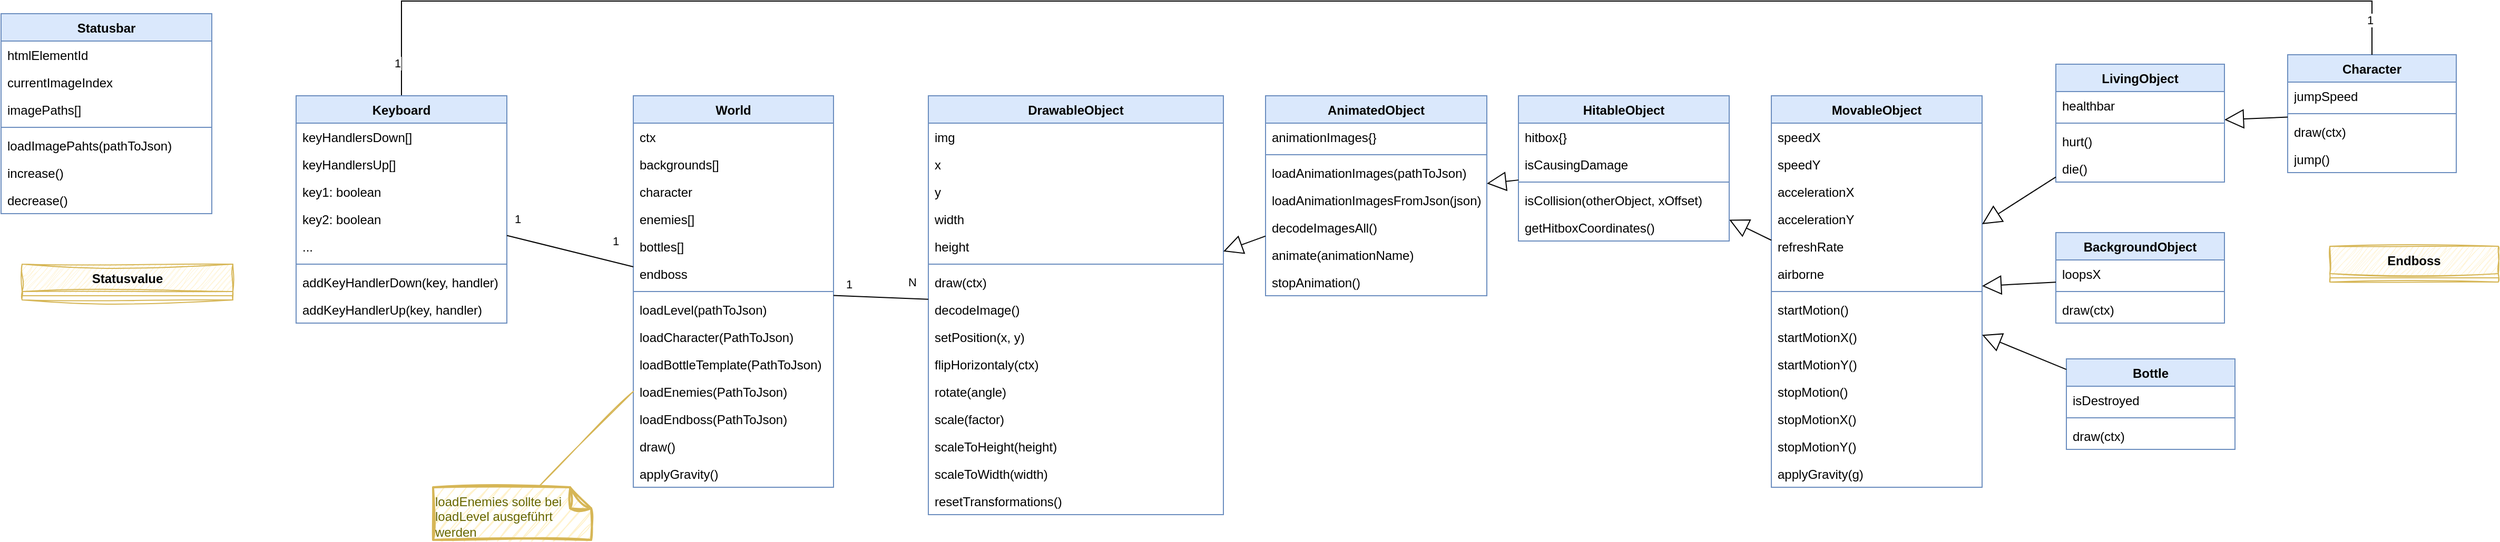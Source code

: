<mxfile version="26.2.2">
  <diagram name="Seite-1" id="Yy40k5Mw3birKoXTnB5k">
    <mxGraphModel dx="1988" dy="440" grid="1" gridSize="10" guides="1" tooltips="1" connect="1" arrows="1" fold="1" page="0" pageScale="1" pageWidth="827" pageHeight="1169" math="0" shadow="0">
      <root>
        <mxCell id="0" />
        <mxCell id="1" parent="0" />
        <mxCell id="xm4-mS6BLOXO6gHUgXTN-1" value="DrawableObject" style="swimlane;fontStyle=1;align=center;verticalAlign=top;childLayout=stackLayout;horizontal=1;startSize=26;horizontalStack=0;resizeParent=1;resizeParentMax=0;resizeLast=0;collapsible=1;marginBottom=0;whiteSpace=wrap;html=1;fillColor=#dae8fc;strokeColor=#6c8ebf;" parent="1" vertex="1">
          <mxGeometry x="-120" y="200" width="280" height="398" as="geometry">
            <mxRectangle x="-110" y="190" width="130" height="30" as="alternateBounds" />
          </mxGeometry>
        </mxCell>
        <mxCell id="xm4-mS6BLOXO6gHUgXTN-2" value="img" style="text;strokeColor=none;fillColor=none;align=left;verticalAlign=top;spacingLeft=4;spacingRight=4;overflow=hidden;rotatable=0;points=[[0,0.5],[1,0.5]];portConstraint=eastwest;whiteSpace=wrap;html=1;" parent="xm4-mS6BLOXO6gHUgXTN-1" vertex="1">
          <mxGeometry y="26" width="280" height="26" as="geometry" />
        </mxCell>
        <mxCell id="xm4-mS6BLOXO6gHUgXTN-5" value="x" style="text;strokeColor=none;fillColor=none;align=left;verticalAlign=top;spacingLeft=4;spacingRight=4;overflow=hidden;rotatable=0;points=[[0,0.5],[1,0.5]];portConstraint=eastwest;whiteSpace=wrap;html=1;" parent="xm4-mS6BLOXO6gHUgXTN-1" vertex="1">
          <mxGeometry y="52" width="280" height="26" as="geometry" />
        </mxCell>
        <mxCell id="xm4-mS6BLOXO6gHUgXTN-6" value="y" style="text;strokeColor=none;fillColor=none;align=left;verticalAlign=top;spacingLeft=4;spacingRight=4;overflow=hidden;rotatable=0;points=[[0,0.5],[1,0.5]];portConstraint=eastwest;whiteSpace=wrap;html=1;" parent="xm4-mS6BLOXO6gHUgXTN-1" vertex="1">
          <mxGeometry y="78" width="280" height="26" as="geometry" />
        </mxCell>
        <mxCell id="tNe3um3WebyaD-usWq6F-1" value="width" style="text;strokeColor=none;fillColor=none;align=left;verticalAlign=top;spacingLeft=4;spacingRight=4;overflow=hidden;rotatable=0;points=[[0,0.5],[1,0.5]];portConstraint=eastwest;whiteSpace=wrap;html=1;" parent="xm4-mS6BLOXO6gHUgXTN-1" vertex="1">
          <mxGeometry y="104" width="280" height="26" as="geometry" />
        </mxCell>
        <mxCell id="tNe3um3WebyaD-usWq6F-2" value="height" style="text;strokeColor=none;fillColor=none;align=left;verticalAlign=top;spacingLeft=4;spacingRight=4;overflow=hidden;rotatable=0;points=[[0,0.5],[1,0.5]];portConstraint=eastwest;whiteSpace=wrap;html=1;" parent="xm4-mS6BLOXO6gHUgXTN-1" vertex="1">
          <mxGeometry y="130" width="280" height="26" as="geometry" />
        </mxCell>
        <mxCell id="xm4-mS6BLOXO6gHUgXTN-3" value="" style="line;strokeWidth=1;fillColor=none;align=left;verticalAlign=middle;spacingTop=-1;spacingLeft=3;spacingRight=3;rotatable=0;labelPosition=right;points=[];portConstraint=eastwest;strokeColor=inherit;" parent="xm4-mS6BLOXO6gHUgXTN-1" vertex="1">
          <mxGeometry y="156" width="280" height="8" as="geometry" />
        </mxCell>
        <mxCell id="xm4-mS6BLOXO6gHUgXTN-4" value="draw(ctx)" style="text;strokeColor=none;fillColor=none;align=left;verticalAlign=top;spacingLeft=4;spacingRight=4;overflow=hidden;rotatable=0;points=[[0,0.5],[1,0.5]];portConstraint=eastwest;whiteSpace=wrap;html=1;" parent="xm4-mS6BLOXO6gHUgXTN-1" vertex="1">
          <mxGeometry y="164" width="280" height="26" as="geometry" />
        </mxCell>
        <mxCell id="LCjPXOn7_VqUXKRkGsFx-2" value="decodeImage()" style="text;strokeColor=none;fillColor=none;align=left;verticalAlign=top;spacingLeft=4;spacingRight=4;overflow=hidden;rotatable=0;points=[[0,0.5],[1,0.5]];portConstraint=eastwest;whiteSpace=wrap;html=1;" parent="xm4-mS6BLOXO6gHUgXTN-1" vertex="1">
          <mxGeometry y="190" width="280" height="26" as="geometry" />
        </mxCell>
        <mxCell id="LCjPXOn7_VqUXKRkGsFx-3" value="setPosition(x, y)" style="text;strokeColor=none;fillColor=none;align=left;verticalAlign=top;spacingLeft=4;spacingRight=4;overflow=hidden;rotatable=0;points=[[0,0.5],[1,0.5]];portConstraint=eastwest;whiteSpace=wrap;html=1;" parent="xm4-mS6BLOXO6gHUgXTN-1" vertex="1">
          <mxGeometry y="216" width="280" height="26" as="geometry" />
        </mxCell>
        <mxCell id="tNe3um3WebyaD-usWq6F-11" value="flipHorizontaly(ctx)" style="text;strokeColor=none;fillColor=none;align=left;verticalAlign=top;spacingLeft=4;spacingRight=4;overflow=hidden;rotatable=0;points=[[0,0.5],[1,0.5]];portConstraint=eastwest;whiteSpace=wrap;html=1;" parent="xm4-mS6BLOXO6gHUgXTN-1" vertex="1">
          <mxGeometry y="242" width="280" height="26" as="geometry" />
        </mxCell>
        <mxCell id="tNe3um3WebyaD-usWq6F-12" value="rotate(angle)" style="text;strokeColor=none;fillColor=none;align=left;verticalAlign=top;spacingLeft=4;spacingRight=4;overflow=hidden;rotatable=0;points=[[0,0.5],[1,0.5]];portConstraint=eastwest;whiteSpace=wrap;html=1;" parent="xm4-mS6BLOXO6gHUgXTN-1" vertex="1">
          <mxGeometry y="268" width="280" height="26" as="geometry" />
        </mxCell>
        <mxCell id="tNe3um3WebyaD-usWq6F-15" value="scale(factor)" style="text;strokeColor=none;fillColor=none;align=left;verticalAlign=top;spacingLeft=4;spacingRight=4;overflow=hidden;rotatable=0;points=[[0,0.5],[1,0.5]];portConstraint=eastwest;whiteSpace=wrap;html=1;" parent="xm4-mS6BLOXO6gHUgXTN-1" vertex="1">
          <mxGeometry y="294" width="280" height="26" as="geometry" />
        </mxCell>
        <mxCell id="tNe3um3WebyaD-usWq6F-16" value="scaleToHeight(height)" style="text;strokeColor=none;fillColor=none;align=left;verticalAlign=top;spacingLeft=4;spacingRight=4;overflow=hidden;rotatable=0;points=[[0,0.5],[1,0.5]];portConstraint=eastwest;whiteSpace=wrap;html=1;" parent="xm4-mS6BLOXO6gHUgXTN-1" vertex="1">
          <mxGeometry y="320" width="280" height="26" as="geometry" />
        </mxCell>
        <mxCell id="tNe3um3WebyaD-usWq6F-17" value="scaleToWidth(width)" style="text;strokeColor=none;fillColor=none;align=left;verticalAlign=top;spacingLeft=4;spacingRight=4;overflow=hidden;rotatable=0;points=[[0,0.5],[1,0.5]];portConstraint=eastwest;whiteSpace=wrap;html=1;" parent="xm4-mS6BLOXO6gHUgXTN-1" vertex="1">
          <mxGeometry y="346" width="280" height="26" as="geometry" />
        </mxCell>
        <mxCell id="tNe3um3WebyaD-usWq6F-18" value="resetTransformations()" style="text;strokeColor=none;fillColor=none;align=left;verticalAlign=top;spacingLeft=4;spacingRight=4;overflow=hidden;rotatable=0;points=[[0,0.5],[1,0.5]];portConstraint=eastwest;whiteSpace=wrap;html=1;" parent="xm4-mS6BLOXO6gHUgXTN-1" vertex="1">
          <mxGeometry y="372" width="280" height="26" as="geometry" />
        </mxCell>
        <mxCell id="tNe3um3WebyaD-usWq6F-19" value="AnimatedObject" style="swimlane;fontStyle=1;align=center;verticalAlign=top;childLayout=stackLayout;horizontal=1;startSize=26;horizontalStack=0;resizeParent=1;resizeParentMax=0;resizeLast=0;collapsible=1;marginBottom=0;whiteSpace=wrap;html=1;fillColor=#dae8fc;strokeColor=#6c8ebf;" parent="1" vertex="1">
          <mxGeometry x="200" y="200" width="210" height="190" as="geometry" />
        </mxCell>
        <mxCell id="tNe3um3WebyaD-usWq6F-20" value="animationImages{}" style="text;strokeColor=none;fillColor=none;align=left;verticalAlign=top;spacingLeft=4;spacingRight=4;overflow=hidden;rotatable=0;points=[[0,0.5],[1,0.5]];portConstraint=eastwest;whiteSpace=wrap;html=1;" parent="tNe3um3WebyaD-usWq6F-19" vertex="1">
          <mxGeometry y="26" width="210" height="26" as="geometry" />
        </mxCell>
        <mxCell id="tNe3um3WebyaD-usWq6F-21" value="" style="line;strokeWidth=1;fillColor=none;align=left;verticalAlign=middle;spacingTop=-1;spacingLeft=3;spacingRight=3;rotatable=0;labelPosition=right;points=[];portConstraint=eastwest;strokeColor=inherit;" parent="tNe3um3WebyaD-usWq6F-19" vertex="1">
          <mxGeometry y="52" width="210" height="8" as="geometry" />
        </mxCell>
        <mxCell id="tNe3um3WebyaD-usWq6F-22" value="loadAnimationImages(pathToJson)" style="text;strokeColor=none;fillColor=none;align=left;verticalAlign=top;spacingLeft=4;spacingRight=4;overflow=hidden;rotatable=0;points=[[0,0.5],[1,0.5]];portConstraint=eastwest;whiteSpace=wrap;html=1;" parent="tNe3um3WebyaD-usWq6F-19" vertex="1">
          <mxGeometry y="60" width="210" height="26" as="geometry" />
        </mxCell>
        <mxCell id="fwHgdiiuPqvUbUu3syyz-25" value="loadAnimationImagesFromJson(json)" style="text;strokeColor=none;fillColor=none;align=left;verticalAlign=top;spacingLeft=4;spacingRight=4;overflow=hidden;rotatable=0;points=[[0,0.5],[1,0.5]];portConstraint=eastwest;whiteSpace=wrap;html=1;" parent="tNe3um3WebyaD-usWq6F-19" vertex="1">
          <mxGeometry y="86" width="210" height="26" as="geometry" />
        </mxCell>
        <mxCell id="LCjPXOn7_VqUXKRkGsFx-5" value="decodeImagesAll()" style="text;strokeColor=none;fillColor=none;align=left;verticalAlign=top;spacingLeft=4;spacingRight=4;overflow=hidden;rotatable=0;points=[[0,0.5],[1,0.5]];portConstraint=eastwest;whiteSpace=wrap;html=1;" parent="tNe3um3WebyaD-usWq6F-19" vertex="1">
          <mxGeometry y="112" width="210" height="26" as="geometry" />
        </mxCell>
        <mxCell id="tNe3um3WebyaD-usWq6F-26" value="animate(animationName)" style="text;strokeColor=none;fillColor=none;align=left;verticalAlign=top;spacingLeft=4;spacingRight=4;overflow=hidden;rotatable=0;points=[[0,0.5],[1,0.5]];portConstraint=eastwest;whiteSpace=wrap;html=1;" parent="tNe3um3WebyaD-usWq6F-19" vertex="1">
          <mxGeometry y="138" width="210" height="26" as="geometry" />
        </mxCell>
        <mxCell id="tNe3um3WebyaD-usWq6F-28" value="stopAnimation()" style="text;strokeColor=none;fillColor=none;align=left;verticalAlign=top;spacingLeft=4;spacingRight=4;overflow=hidden;rotatable=0;points=[[0,0.5],[1,0.5]];portConstraint=eastwest;whiteSpace=wrap;html=1;" parent="tNe3um3WebyaD-usWq6F-19" vertex="1">
          <mxGeometry y="164" width="210" height="26" as="geometry" />
        </mxCell>
        <mxCell id="tNe3um3WebyaD-usWq6F-23" value="" style="endArrow=block;endSize=16;endFill=0;html=1;rounded=0;" parent="1" source="tNe3um3WebyaD-usWq6F-19" target="xm4-mS6BLOXO6gHUgXTN-1" edge="1">
          <mxGeometry width="160" relative="1" as="geometry">
            <mxPoint x="-10" y="970" as="sourcePoint" />
            <mxPoint x="150" y="970" as="targetPoint" />
          </mxGeometry>
        </mxCell>
        <mxCell id="hGsbe-1YGpLsDvuC2prL-1" value="MovableObject" style="swimlane;fontStyle=1;align=center;verticalAlign=top;childLayout=stackLayout;horizontal=1;startSize=26;horizontalStack=0;resizeParent=1;resizeParentMax=0;resizeLast=0;collapsible=1;marginBottom=0;whiteSpace=wrap;html=1;fillColor=#dae8fc;strokeColor=#6c8ebf;" parent="1" vertex="1">
          <mxGeometry x="680" y="200" width="200" height="372" as="geometry" />
        </mxCell>
        <mxCell id="hGsbe-1YGpLsDvuC2prL-2" value="speedX" style="text;strokeColor=none;fillColor=none;align=left;verticalAlign=top;spacingLeft=4;spacingRight=4;overflow=hidden;rotatable=0;points=[[0,0.5],[1,0.5]];portConstraint=eastwest;whiteSpace=wrap;html=1;" parent="hGsbe-1YGpLsDvuC2prL-1" vertex="1">
          <mxGeometry y="26" width="200" height="26" as="geometry" />
        </mxCell>
        <mxCell id="hGsbe-1YGpLsDvuC2prL-3" value="speedY" style="text;strokeColor=none;fillColor=none;align=left;verticalAlign=top;spacingLeft=4;spacingRight=4;overflow=hidden;rotatable=0;points=[[0,0.5],[1,0.5]];portConstraint=eastwest;whiteSpace=wrap;html=1;" parent="hGsbe-1YGpLsDvuC2prL-1" vertex="1">
          <mxGeometry y="52" width="200" height="26" as="geometry" />
        </mxCell>
        <mxCell id="LCjPXOn7_VqUXKRkGsFx-8" value="accelerationX" style="text;strokeColor=none;fillColor=none;align=left;verticalAlign=top;spacingLeft=4;spacingRight=4;overflow=hidden;rotatable=0;points=[[0,0.5],[1,0.5]];portConstraint=eastwest;whiteSpace=wrap;html=1;" parent="hGsbe-1YGpLsDvuC2prL-1" vertex="1">
          <mxGeometry y="78" width="200" height="26" as="geometry" />
        </mxCell>
        <mxCell id="LCjPXOn7_VqUXKRkGsFx-9" value="accelerationY" style="text;strokeColor=none;fillColor=none;align=left;verticalAlign=top;spacingLeft=4;spacingRight=4;overflow=hidden;rotatable=0;points=[[0,0.5],[1,0.5]];portConstraint=eastwest;whiteSpace=wrap;html=1;" parent="hGsbe-1YGpLsDvuC2prL-1" vertex="1">
          <mxGeometry y="104" width="200" height="26" as="geometry" />
        </mxCell>
        <mxCell id="hGsbe-1YGpLsDvuC2prL-8" value="refreshRate" style="text;strokeColor=none;fillColor=none;align=left;verticalAlign=top;spacingLeft=4;spacingRight=4;overflow=hidden;rotatable=0;points=[[0,0.5],[1,0.5]];portConstraint=eastwest;whiteSpace=wrap;html=1;" parent="hGsbe-1YGpLsDvuC2prL-1" vertex="1">
          <mxGeometry y="130" width="200" height="26" as="geometry" />
        </mxCell>
        <mxCell id="LCjPXOn7_VqUXKRkGsFx-11" value="airborne" style="text;strokeColor=none;fillColor=none;align=left;verticalAlign=top;spacingLeft=4;spacingRight=4;overflow=hidden;rotatable=0;points=[[0,0.5],[1,0.5]];portConstraint=eastwest;whiteSpace=wrap;html=1;" parent="hGsbe-1YGpLsDvuC2prL-1" vertex="1">
          <mxGeometry y="156" width="200" height="26" as="geometry" />
        </mxCell>
        <mxCell id="hGsbe-1YGpLsDvuC2prL-5" value="" style="line;strokeWidth=1;fillColor=none;align=left;verticalAlign=middle;spacingTop=-1;spacingLeft=3;spacingRight=3;rotatable=0;labelPosition=right;points=[];portConstraint=eastwest;strokeColor=inherit;" parent="hGsbe-1YGpLsDvuC2prL-1" vertex="1">
          <mxGeometry y="182" width="200" height="8" as="geometry" />
        </mxCell>
        <mxCell id="hGsbe-1YGpLsDvuC2prL-13" value="startMotion()" style="text;strokeColor=none;fillColor=none;align=left;verticalAlign=top;spacingLeft=4;spacingRight=4;overflow=hidden;rotatable=0;points=[[0,0.5],[1,0.5]];portConstraint=eastwest;whiteSpace=wrap;html=1;" parent="hGsbe-1YGpLsDvuC2prL-1" vertex="1">
          <mxGeometry y="190" width="200" height="26" as="geometry" />
        </mxCell>
        <mxCell id="hGsbe-1YGpLsDvuC2prL-14" value="startMotionX()" style="text;strokeColor=none;fillColor=none;align=left;verticalAlign=top;spacingLeft=4;spacingRight=4;overflow=hidden;rotatable=0;points=[[0,0.5],[1,0.5]];portConstraint=eastwest;whiteSpace=wrap;html=1;" parent="hGsbe-1YGpLsDvuC2prL-1" vertex="1">
          <mxGeometry y="216" width="200" height="26" as="geometry" />
        </mxCell>
        <mxCell id="hGsbe-1YGpLsDvuC2prL-15" value="startMotionY()" style="text;strokeColor=none;fillColor=none;align=left;verticalAlign=top;spacingLeft=4;spacingRight=4;overflow=hidden;rotatable=0;points=[[0,0.5],[1,0.5]];portConstraint=eastwest;whiteSpace=wrap;html=1;" parent="hGsbe-1YGpLsDvuC2prL-1" vertex="1">
          <mxGeometry y="242" width="200" height="26" as="geometry" />
        </mxCell>
        <mxCell id="hGsbe-1YGpLsDvuC2prL-16" value="stopMotion()" style="text;strokeColor=none;fillColor=none;align=left;verticalAlign=top;spacingLeft=4;spacingRight=4;overflow=hidden;rotatable=0;points=[[0,0.5],[1,0.5]];portConstraint=eastwest;whiteSpace=wrap;html=1;" parent="hGsbe-1YGpLsDvuC2prL-1" vertex="1">
          <mxGeometry y="268" width="200" height="26" as="geometry" />
        </mxCell>
        <mxCell id="hGsbe-1YGpLsDvuC2prL-6" value="stopMotionX()" style="text;strokeColor=none;fillColor=none;align=left;verticalAlign=top;spacingLeft=4;spacingRight=4;overflow=hidden;rotatable=0;points=[[0,0.5],[1,0.5]];portConstraint=eastwest;whiteSpace=wrap;html=1;" parent="hGsbe-1YGpLsDvuC2prL-1" vertex="1">
          <mxGeometry y="294" width="200" height="26" as="geometry" />
        </mxCell>
        <mxCell id="hGsbe-1YGpLsDvuC2prL-7" value="stopMotionY()" style="text;strokeColor=none;fillColor=none;align=left;verticalAlign=top;spacingLeft=4;spacingRight=4;overflow=hidden;rotatable=0;points=[[0,0.5],[1,0.5]];portConstraint=eastwest;whiteSpace=wrap;html=1;" parent="hGsbe-1YGpLsDvuC2prL-1" vertex="1">
          <mxGeometry y="320" width="200" height="26" as="geometry" />
        </mxCell>
        <mxCell id="LCjPXOn7_VqUXKRkGsFx-12" value="applyGravity(g)" style="text;strokeColor=none;fillColor=none;align=left;verticalAlign=top;spacingLeft=4;spacingRight=4;overflow=hidden;rotatable=0;points=[[0,0.5],[1,0.5]];portConstraint=eastwest;whiteSpace=wrap;html=1;" parent="hGsbe-1YGpLsDvuC2prL-1" vertex="1">
          <mxGeometry y="346" width="200" height="26" as="geometry" />
        </mxCell>
        <mxCell id="hGsbe-1YGpLsDvuC2prL-10" value="" style="endArrow=block;endSize=16;endFill=0;html=1;rounded=0;" parent="1" source="hGsbe-1YGpLsDvuC2prL-1" target="dffbYK-wmzmeD_QX3o19-11" edge="1">
          <mxGeometry width="160" relative="1" as="geometry">
            <mxPoint x="-146.44" y="1302" as="sourcePoint" />
            <mxPoint x="-150.44" y="1210" as="targetPoint" />
          </mxGeometry>
        </mxCell>
        <mxCell id="hGsbe-1YGpLsDvuC2prL-19" value="World" style="swimlane;fontStyle=1;align=center;verticalAlign=top;childLayout=stackLayout;horizontal=1;startSize=26;horizontalStack=0;resizeParent=1;resizeParentMax=0;resizeLast=0;collapsible=1;marginBottom=0;whiteSpace=wrap;html=1;fillColor=#dae8fc;strokeColor=#6c8ebf;" parent="1" vertex="1">
          <mxGeometry x="-400" y="200" width="190" height="372" as="geometry" />
        </mxCell>
        <mxCell id="hGsbe-1YGpLsDvuC2prL-20" value="ctx" style="text;strokeColor=none;fillColor=none;align=left;verticalAlign=top;spacingLeft=4;spacingRight=4;overflow=hidden;rotatable=0;points=[[0,0.5],[1,0.5]];portConstraint=eastwest;whiteSpace=wrap;html=1;" parent="hGsbe-1YGpLsDvuC2prL-19" vertex="1">
          <mxGeometry y="26" width="190" height="26" as="geometry" />
        </mxCell>
        <mxCell id="hGsbe-1YGpLsDvuC2prL-22" value="backgrounds[]" style="text;strokeColor=none;fillColor=none;align=left;verticalAlign=top;spacingLeft=4;spacingRight=4;overflow=hidden;rotatable=0;points=[[0,0.5],[1,0.5]];portConstraint=eastwest;whiteSpace=wrap;html=1;" parent="hGsbe-1YGpLsDvuC2prL-19" vertex="1">
          <mxGeometry y="52" width="190" height="26" as="geometry" />
        </mxCell>
        <mxCell id="LCjPXOn7_VqUXKRkGsFx-17" value="character" style="text;strokeColor=none;fillColor=none;align=left;verticalAlign=top;spacingLeft=4;spacingRight=4;overflow=hidden;rotatable=0;points=[[0,0.5],[1,0.5]];portConstraint=eastwest;whiteSpace=wrap;html=1;" parent="hGsbe-1YGpLsDvuC2prL-19" vertex="1">
          <mxGeometry y="78" width="190" height="26" as="geometry" />
        </mxCell>
        <mxCell id="hGsbe-1YGpLsDvuC2prL-23" value="enemies[]" style="text;strokeColor=none;fillColor=none;align=left;verticalAlign=top;spacingLeft=4;spacingRight=4;overflow=hidden;rotatable=0;points=[[0,0.5],[1,0.5]];portConstraint=eastwest;whiteSpace=wrap;html=1;" parent="hGsbe-1YGpLsDvuC2prL-19" vertex="1">
          <mxGeometry y="104" width="190" height="26" as="geometry" />
        </mxCell>
        <mxCell id="fwHgdiiuPqvUbUu3syyz-23" value="bottles[]" style="text;strokeColor=none;fillColor=none;align=left;verticalAlign=top;spacingLeft=4;spacingRight=4;overflow=hidden;rotatable=0;points=[[0,0.5],[1,0.5]];portConstraint=eastwest;whiteSpace=wrap;html=1;" parent="hGsbe-1YGpLsDvuC2prL-19" vertex="1">
          <mxGeometry y="130" width="190" height="26" as="geometry" />
        </mxCell>
        <mxCell id="fwHgdiiuPqvUbUu3syyz-24" value="endboss" style="text;strokeColor=none;fillColor=none;align=left;verticalAlign=top;spacingLeft=4;spacingRight=4;overflow=hidden;rotatable=0;points=[[0,0.5],[1,0.5]];portConstraint=eastwest;whiteSpace=wrap;html=1;" parent="hGsbe-1YGpLsDvuC2prL-19" vertex="1">
          <mxGeometry y="156" width="190" height="26" as="geometry" />
        </mxCell>
        <mxCell id="hGsbe-1YGpLsDvuC2prL-21" value="" style="line;strokeWidth=1;fillColor=none;align=left;verticalAlign=middle;spacingTop=-1;spacingLeft=3;spacingRight=3;rotatable=0;labelPosition=right;points=[];portConstraint=eastwest;strokeColor=inherit;" parent="hGsbe-1YGpLsDvuC2prL-19" vertex="1">
          <mxGeometry y="182" width="190" height="8" as="geometry" />
        </mxCell>
        <mxCell id="LCjPXOn7_VqUXKRkGsFx-20" value="loadLevel(pathToJson)" style="text;strokeColor=none;fillColor=none;align=left;verticalAlign=top;spacingLeft=4;spacingRight=4;overflow=hidden;rotatable=0;points=[[0,0.5],[1,0.5]];portConstraint=eastwest;whiteSpace=wrap;html=1;" parent="hGsbe-1YGpLsDvuC2prL-19" vertex="1">
          <mxGeometry y="190" width="190" height="26" as="geometry" />
        </mxCell>
        <mxCell id="LCjPXOn7_VqUXKRkGsFx-21" value="loadCharacter(PathToJson)" style="text;strokeColor=none;fillColor=none;align=left;verticalAlign=top;spacingLeft=4;spacingRight=4;overflow=hidden;rotatable=0;points=[[0,0.5],[1,0.5]];portConstraint=eastwest;whiteSpace=wrap;html=1;" parent="hGsbe-1YGpLsDvuC2prL-19" vertex="1">
          <mxGeometry y="216" width="190" height="26" as="geometry" />
        </mxCell>
        <mxCell id="fwHgdiiuPqvUbUu3syyz-13" value="loadBottleTemplate(PathToJson)" style="text;strokeColor=none;fillColor=none;align=left;verticalAlign=top;spacingLeft=4;spacingRight=4;overflow=hidden;rotatable=0;points=[[0,0.5],[1,0.5]];portConstraint=eastwest;whiteSpace=wrap;html=1;" parent="hGsbe-1YGpLsDvuC2prL-19" vertex="1">
          <mxGeometry y="242" width="190" height="26" as="geometry" />
        </mxCell>
        <mxCell id="fwHgdiiuPqvUbUu3syyz-7" value="loadEnemies(PathToJson)" style="text;strokeColor=none;fillColor=none;align=left;verticalAlign=top;spacingLeft=4;spacingRight=4;overflow=hidden;rotatable=0;points=[[0,0.5],[1,0.5]];portConstraint=eastwest;whiteSpace=wrap;html=1;" parent="hGsbe-1YGpLsDvuC2prL-19" vertex="1">
          <mxGeometry y="268" width="190" height="26" as="geometry" />
        </mxCell>
        <mxCell id="fwHgdiiuPqvUbUu3syyz-8" value="loadEndboss(PathToJson)" style="text;strokeColor=none;fillColor=none;align=left;verticalAlign=top;spacingLeft=4;spacingRight=4;overflow=hidden;rotatable=0;points=[[0,0.5],[1,0.5]];portConstraint=eastwest;whiteSpace=wrap;html=1;" parent="hGsbe-1YGpLsDvuC2prL-19" vertex="1">
          <mxGeometry y="294" width="190" height="26" as="geometry" />
        </mxCell>
        <mxCell id="LCjPXOn7_VqUXKRkGsFx-23" value="draw()" style="text;strokeColor=none;fillColor=none;align=left;verticalAlign=top;spacingLeft=4;spacingRight=4;overflow=hidden;rotatable=0;points=[[0,0.5],[1,0.5]];portConstraint=eastwest;whiteSpace=wrap;html=1;" parent="hGsbe-1YGpLsDvuC2prL-19" vertex="1">
          <mxGeometry y="320" width="190" height="26" as="geometry" />
        </mxCell>
        <mxCell id="LCjPXOn7_VqUXKRkGsFx-28" value="applyGravity()" style="text;strokeColor=none;fillColor=none;align=left;verticalAlign=top;spacingLeft=4;spacingRight=4;overflow=hidden;rotatable=0;points=[[0,0.5],[1,0.5]];portConstraint=eastwest;whiteSpace=wrap;html=1;" parent="hGsbe-1YGpLsDvuC2prL-19" vertex="1">
          <mxGeometry y="346" width="190" height="26" as="geometry" />
        </mxCell>
        <mxCell id="LCjPXOn7_VqUXKRkGsFx-29" value="" style="endArrow=none;html=1;rounded=0;startFill=0;" parent="1" source="hGsbe-1YGpLsDvuC2prL-19" target="xm4-mS6BLOXO6gHUgXTN-1" edge="1">
          <mxGeometry relative="1" as="geometry">
            <mxPoint x="-280" y="450" as="sourcePoint" />
            <mxPoint x="-120" y="450" as="targetPoint" />
          </mxGeometry>
        </mxCell>
        <mxCell id="LCjPXOn7_VqUXKRkGsFx-31" value="1" style="edgeLabel;resizable=0;html=1;;align=left;verticalAlign=bottom;" parent="LCjPXOn7_VqUXKRkGsFx-29" connectable="0" vertex="1">
          <mxGeometry x="-1" relative="1" as="geometry">
            <mxPoint x="10" y="-2" as="offset" />
          </mxGeometry>
        </mxCell>
        <mxCell id="LCjPXOn7_VqUXKRkGsFx-32" value="N" style="edgeLabel;resizable=0;html=1;;align=right;verticalAlign=bottom;" parent="LCjPXOn7_VqUXKRkGsFx-29" connectable="0" vertex="1">
          <mxGeometry x="1" relative="1" as="geometry">
            <mxPoint x="-10" y="-8" as="offset" />
          </mxGeometry>
        </mxCell>
        <mxCell id="dffbYK-wmzmeD_QX3o19-1" value="Character" style="swimlane;fontStyle=1;align=center;verticalAlign=top;childLayout=stackLayout;horizontal=1;startSize=26;horizontalStack=0;resizeParent=1;resizeParentMax=0;resizeLast=0;collapsible=1;marginBottom=0;whiteSpace=wrap;html=1;fillColor=#dae8fc;strokeColor=#6c8ebf;" parent="1" vertex="1">
          <mxGeometry x="1170" y="161" width="160" height="112" as="geometry" />
        </mxCell>
        <mxCell id="dffbYK-wmzmeD_QX3o19-2" value="jumpSpeed" style="text;strokeColor=none;fillColor=none;align=left;verticalAlign=top;spacingLeft=4;spacingRight=4;overflow=hidden;rotatable=0;points=[[0,0.5],[1,0.5]];portConstraint=eastwest;whiteSpace=wrap;html=1;" parent="dffbYK-wmzmeD_QX3o19-1" vertex="1">
          <mxGeometry y="26" width="160" height="26" as="geometry" />
        </mxCell>
        <mxCell id="dffbYK-wmzmeD_QX3o19-3" value="" style="line;strokeWidth=1;fillColor=none;align=left;verticalAlign=middle;spacingTop=-1;spacingLeft=3;spacingRight=3;rotatable=0;labelPosition=right;points=[];portConstraint=eastwest;strokeColor=inherit;" parent="dffbYK-wmzmeD_QX3o19-1" vertex="1">
          <mxGeometry y="52" width="160" height="8" as="geometry" />
        </mxCell>
        <mxCell id="dffbYK-wmzmeD_QX3o19-4" value="draw(ctx)" style="text;strokeColor=none;fillColor=none;align=left;verticalAlign=top;spacingLeft=4;spacingRight=4;overflow=hidden;rotatable=0;points=[[0,0.5],[1,0.5]];portConstraint=eastwest;whiteSpace=wrap;html=1;" parent="dffbYK-wmzmeD_QX3o19-1" vertex="1">
          <mxGeometry y="60" width="160" height="26" as="geometry" />
        </mxCell>
        <mxCell id="fwHgdiiuPqvUbUu3syyz-26" value="jump()" style="text;strokeColor=none;fillColor=none;align=left;verticalAlign=top;spacingLeft=4;spacingRight=4;overflow=hidden;rotatable=0;points=[[0,0.5],[1,0.5]];portConstraint=eastwest;whiteSpace=wrap;html=1;" parent="dffbYK-wmzmeD_QX3o19-1" vertex="1">
          <mxGeometry y="86" width="160" height="26" as="geometry" />
        </mxCell>
        <mxCell id="fwHgdiiuPqvUbUu3syyz-20" style="edgeStyle=orthogonalEdgeStyle;rounded=0;orthogonalLoop=1;jettySize=auto;html=1;endArrow=none;startFill=0;" parent="1" source="dffbYK-wmzmeD_QX3o19-5" target="dffbYK-wmzmeD_QX3o19-1" edge="1">
          <mxGeometry relative="1" as="geometry">
            <Array as="points">
              <mxPoint x="-620" y="110" />
              <mxPoint x="1250" y="110" />
            </Array>
          </mxGeometry>
        </mxCell>
        <mxCell id="fwHgdiiuPqvUbUu3syyz-21" value="1" style="edgeLabel;html=1;align=center;verticalAlign=middle;resizable=0;points=[];" parent="fwHgdiiuPqvUbUu3syyz-20" vertex="1" connectable="0">
          <mxGeometry x="-0.969" y="4" relative="1" as="geometry">
            <mxPoint as="offset" />
          </mxGeometry>
        </mxCell>
        <mxCell id="fwHgdiiuPqvUbUu3syyz-22" value="1" style="edgeLabel;html=1;align=center;verticalAlign=middle;resizable=0;points=[];" parent="fwHgdiiuPqvUbUu3syyz-20" vertex="1" connectable="0">
          <mxGeometry x="0.967" y="-2" relative="1" as="geometry">
            <mxPoint as="offset" />
          </mxGeometry>
        </mxCell>
        <mxCell id="dffbYK-wmzmeD_QX3o19-5" value="Keyboard" style="swimlane;fontStyle=1;align=center;verticalAlign=top;childLayout=stackLayout;horizontal=1;startSize=26;horizontalStack=0;resizeParent=1;resizeParentMax=0;resizeLast=0;collapsible=1;marginBottom=0;whiteSpace=wrap;html=1;fillColor=#dae8fc;strokeColor=#6c8ebf;" parent="1" vertex="1">
          <mxGeometry x="-720" y="200" width="200" height="216" as="geometry" />
        </mxCell>
        <mxCell id="dffbYK-wmzmeD_QX3o19-6" value="keyHandlersDown[]" style="text;strokeColor=none;fillColor=none;align=left;verticalAlign=top;spacingLeft=4;spacingRight=4;overflow=hidden;rotatable=0;points=[[0,0.5],[1,0.5]];portConstraint=eastwest;whiteSpace=wrap;html=1;" parent="dffbYK-wmzmeD_QX3o19-5" vertex="1">
          <mxGeometry y="26" width="200" height="26" as="geometry" />
        </mxCell>
        <mxCell id="fwHgdiiuPqvUbUu3syyz-1" value="keyHandlersUp[]" style="text;strokeColor=none;fillColor=none;align=left;verticalAlign=top;spacingLeft=4;spacingRight=4;overflow=hidden;rotatable=0;points=[[0,0.5],[1,0.5]];portConstraint=eastwest;whiteSpace=wrap;html=1;" parent="dffbYK-wmzmeD_QX3o19-5" vertex="1">
          <mxGeometry y="52" width="200" height="26" as="geometry" />
        </mxCell>
        <mxCell id="fwHgdiiuPqvUbUu3syyz-2" value="key1: boolean" style="text;strokeColor=none;fillColor=none;align=left;verticalAlign=top;spacingLeft=4;spacingRight=4;overflow=hidden;rotatable=0;points=[[0,0.5],[1,0.5]];portConstraint=eastwest;whiteSpace=wrap;html=1;" parent="dffbYK-wmzmeD_QX3o19-5" vertex="1">
          <mxGeometry y="78" width="200" height="26" as="geometry" />
        </mxCell>
        <mxCell id="fwHgdiiuPqvUbUu3syyz-3" value="key2: boolean" style="text;strokeColor=none;fillColor=none;align=left;verticalAlign=top;spacingLeft=4;spacingRight=4;overflow=hidden;rotatable=0;points=[[0,0.5],[1,0.5]];portConstraint=eastwest;whiteSpace=wrap;html=1;" parent="dffbYK-wmzmeD_QX3o19-5" vertex="1">
          <mxGeometry y="104" width="200" height="26" as="geometry" />
        </mxCell>
        <mxCell id="fwHgdiiuPqvUbUu3syyz-4" value="..." style="text;strokeColor=none;fillColor=none;align=left;verticalAlign=top;spacingLeft=4;spacingRight=4;overflow=hidden;rotatable=0;points=[[0,0.5],[1,0.5]];portConstraint=eastwest;whiteSpace=wrap;html=1;" parent="dffbYK-wmzmeD_QX3o19-5" vertex="1">
          <mxGeometry y="130" width="200" height="26" as="geometry" />
        </mxCell>
        <mxCell id="dffbYK-wmzmeD_QX3o19-7" value="" style="line;strokeWidth=1;fillColor=none;align=left;verticalAlign=middle;spacingTop=-1;spacingLeft=3;spacingRight=3;rotatable=0;labelPosition=right;points=[];portConstraint=eastwest;strokeColor=inherit;" parent="dffbYK-wmzmeD_QX3o19-5" vertex="1">
          <mxGeometry y="156" width="200" height="8" as="geometry" />
        </mxCell>
        <mxCell id="dffbYK-wmzmeD_QX3o19-8" value="addKeyHandlerDown(key, handler)" style="text;strokeColor=none;fillColor=none;align=left;verticalAlign=top;spacingLeft=4;spacingRight=4;overflow=hidden;rotatable=0;points=[[0,0.5],[1,0.5]];portConstraint=eastwest;whiteSpace=wrap;html=1;" parent="dffbYK-wmzmeD_QX3o19-5" vertex="1">
          <mxGeometry y="164" width="200" height="26" as="geometry" />
        </mxCell>
        <mxCell id="fwHgdiiuPqvUbUu3syyz-5" value="addKeyHandlerUp(key, handler)" style="text;strokeColor=none;fillColor=none;align=left;verticalAlign=top;spacingLeft=4;spacingRight=4;overflow=hidden;rotatable=0;points=[[0,0.5],[1,0.5]];portConstraint=eastwest;whiteSpace=wrap;html=1;" parent="dffbYK-wmzmeD_QX3o19-5" vertex="1">
          <mxGeometry y="190" width="200" height="26" as="geometry" />
        </mxCell>
        <mxCell id="dffbYK-wmzmeD_QX3o19-10" value="" style="endArrow=block;endSize=16;endFill=0;html=1;rounded=0;" parent="1" source="dffbYK-wmzmeD_QX3o19-1" target="96-3gEGWesd8ZhzCfXuY-1" edge="1">
          <mxGeometry width="160" relative="1" as="geometry">
            <mxPoint x="700" y="343.67" as="sourcePoint" />
            <mxPoint x="660" y="325.67" as="targetPoint" />
          </mxGeometry>
        </mxCell>
        <mxCell id="dffbYK-wmzmeD_QX3o19-11" value="HitableObject" style="swimlane;fontStyle=1;align=center;verticalAlign=top;childLayout=stackLayout;horizontal=1;startSize=26;horizontalStack=0;resizeParent=1;resizeParentMax=0;resizeLast=0;collapsible=1;marginBottom=0;whiteSpace=wrap;html=1;fillColor=#dae8fc;strokeColor=#6c8ebf;" parent="1" vertex="1">
          <mxGeometry x="440" y="200" width="200" height="138" as="geometry" />
        </mxCell>
        <mxCell id="0m6ok4MOSf1Q55MCWcbC-1" value="hitbox{}" style="text;strokeColor=none;fillColor=none;align=left;verticalAlign=top;spacingLeft=4;spacingRight=4;overflow=hidden;rotatable=0;points=[[0,0.5],[1,0.5]];portConstraint=eastwest;whiteSpace=wrap;html=1;" parent="dffbYK-wmzmeD_QX3o19-11" vertex="1">
          <mxGeometry y="26" width="200" height="26" as="geometry" />
        </mxCell>
        <mxCell id="96-3gEGWesd8ZhzCfXuY-15" value="isCausingDamage" style="text;strokeColor=none;fillColor=none;align=left;verticalAlign=top;spacingLeft=4;spacingRight=4;overflow=hidden;rotatable=0;points=[[0,0.5],[1,0.5]];portConstraint=eastwest;whiteSpace=wrap;html=1;" parent="dffbYK-wmzmeD_QX3o19-11" vertex="1">
          <mxGeometry y="52" width="200" height="26" as="geometry" />
        </mxCell>
        <mxCell id="dffbYK-wmzmeD_QX3o19-13" value="" style="line;strokeWidth=1;fillColor=none;align=left;verticalAlign=middle;spacingTop=-1;spacingLeft=3;spacingRight=3;rotatable=0;labelPosition=right;points=[];portConstraint=eastwest;strokeColor=inherit;" parent="dffbYK-wmzmeD_QX3o19-11" vertex="1">
          <mxGeometry y="78" width="200" height="8" as="geometry" />
        </mxCell>
        <mxCell id="0m6ok4MOSf1Q55MCWcbC-4" value="isCollision(otherObject, xOffset)" style="text;strokeColor=none;fillColor=none;align=left;verticalAlign=top;spacingLeft=4;spacingRight=4;overflow=hidden;rotatable=0;points=[[0,0.5],[1,0.5]];portConstraint=eastwest;whiteSpace=wrap;html=1;" parent="dffbYK-wmzmeD_QX3o19-11" vertex="1">
          <mxGeometry y="86" width="200" height="26" as="geometry" />
        </mxCell>
        <mxCell id="0m6ok4MOSf1Q55MCWcbC-5" value="getHitboxCoordinates()" style="text;strokeColor=none;fillColor=none;align=left;verticalAlign=top;spacingLeft=4;spacingRight=4;overflow=hidden;rotatable=0;points=[[0,0.5],[1,0.5]];portConstraint=eastwest;whiteSpace=wrap;html=1;" parent="dffbYK-wmzmeD_QX3o19-11" vertex="1">
          <mxGeometry y="112" width="200" height="26" as="geometry" />
        </mxCell>
        <mxCell id="dffbYK-wmzmeD_QX3o19-15" value="" style="endArrow=block;endSize=16;endFill=0;html=1;rounded=0;" parent="1" source="dffbYK-wmzmeD_QX3o19-11" target="tNe3um3WebyaD-usWq6F-19" edge="1">
          <mxGeometry width="160" relative="1" as="geometry">
            <mxPoint x="-146.44" y="1302" as="sourcePoint" />
            <mxPoint x="-150.44" y="1210" as="targetPoint" />
          </mxGeometry>
        </mxCell>
        <mxCell id="CHwjtipA2XBeEcsv8taK-1" value="BackgroundObject" style="swimlane;fontStyle=1;align=center;verticalAlign=top;childLayout=stackLayout;horizontal=1;startSize=26;horizontalStack=0;resizeParent=1;resizeParentMax=0;resizeLast=0;collapsible=1;marginBottom=0;whiteSpace=wrap;html=1;fillColor=#dae8fc;strokeColor=#6c8ebf;" parent="1" vertex="1">
          <mxGeometry x="950" y="330" width="160" height="86" as="geometry" />
        </mxCell>
        <mxCell id="CHwjtipA2XBeEcsv8taK-2" value="loopsX" style="text;strokeColor=none;fillColor=none;align=left;verticalAlign=top;spacingLeft=4;spacingRight=4;overflow=hidden;rotatable=0;points=[[0,0.5],[1,0.5]];portConstraint=eastwest;whiteSpace=wrap;html=1;" parent="CHwjtipA2XBeEcsv8taK-1" vertex="1">
          <mxGeometry y="26" width="160" height="26" as="geometry" />
        </mxCell>
        <mxCell id="CHwjtipA2XBeEcsv8taK-3" value="" style="line;strokeWidth=1;fillColor=none;align=left;verticalAlign=middle;spacingTop=-1;spacingLeft=3;spacingRight=3;rotatable=0;labelPosition=right;points=[];portConstraint=eastwest;strokeColor=inherit;" parent="CHwjtipA2XBeEcsv8taK-1" vertex="1">
          <mxGeometry y="52" width="160" height="8" as="geometry" />
        </mxCell>
        <mxCell id="CHwjtipA2XBeEcsv8taK-7" value="draw(ctx)" style="text;strokeColor=none;fillColor=none;align=left;verticalAlign=top;spacingLeft=4;spacingRight=4;overflow=hidden;rotatable=0;points=[[0,0.5],[1,0.5]];portConstraint=eastwest;whiteSpace=wrap;html=1;" parent="CHwjtipA2XBeEcsv8taK-1" vertex="1">
          <mxGeometry y="60" width="160" height="26" as="geometry" />
        </mxCell>
        <mxCell id="CHwjtipA2XBeEcsv8taK-6" value="" style="endArrow=block;endSize=16;endFill=0;html=1;rounded=0;" parent="1" source="CHwjtipA2XBeEcsv8taK-1" target="hGsbe-1YGpLsDvuC2prL-1" edge="1">
          <mxGeometry width="160" relative="1" as="geometry">
            <mxPoint x="-10" y="970" as="sourcePoint" />
            <mxPoint x="150" y="970" as="targetPoint" />
          </mxGeometry>
        </mxCell>
        <mxCell id="fwHgdiiuPqvUbUu3syyz-10" value="loadEnemies sollte bei loadLevel ausgeführt werden" style="shape=note;strokeWidth=2;fontSize=12;size=20;whiteSpace=wrap;html=1;fillColor=#fff2cc;strokeColor=#d6b656;fontColor=#666600;align=left;verticalAlign=top;sketch=1;curveFitting=1;jiggle=2;" parent="1" vertex="1">
          <mxGeometry x="-590" y="572" width="150" height="50" as="geometry" />
        </mxCell>
        <mxCell id="fwHgdiiuPqvUbUu3syyz-11" style="rounded=0;orthogonalLoop=1;jettySize=auto;html=1;entryX=0;entryY=0.5;entryDx=0;entryDy=0;endArrow=none;startFill=0;fillColor=#fff2cc;strokeColor=#d6b656;sketch=1;curveFitting=1;jiggle=2;" parent="1" source="fwHgdiiuPqvUbUu3syyz-10" target="fwHgdiiuPqvUbUu3syyz-7" edge="1">
          <mxGeometry relative="1" as="geometry" />
        </mxCell>
        <mxCell id="fwHgdiiuPqvUbUu3syyz-14" value="" style="endArrow=none;html=1;rounded=0;startFill=0;" parent="1" source="hGsbe-1YGpLsDvuC2prL-19" target="dffbYK-wmzmeD_QX3o19-5" edge="1">
          <mxGeometry relative="1" as="geometry">
            <mxPoint x="-280" y="450" as="sourcePoint" />
            <mxPoint x="-120" y="450" as="targetPoint" />
          </mxGeometry>
        </mxCell>
        <mxCell id="fwHgdiiuPqvUbUu3syyz-17" value="1" style="edgeLabel;html=1;align=center;verticalAlign=middle;resizable=0;points=[];" parent="fwHgdiiuPqvUbUu3syyz-14" vertex="1" connectable="0">
          <mxGeometry x="0.828" y="3" relative="1" as="geometry">
            <mxPoint y="-21" as="offset" />
          </mxGeometry>
        </mxCell>
        <mxCell id="fwHgdiiuPqvUbUu3syyz-18" value="1" style="edgeLabel;html=1;align=center;verticalAlign=middle;resizable=0;points=[];" parent="fwHgdiiuPqvUbUu3syyz-14" vertex="1" connectable="0">
          <mxGeometry x="-0.719" y="2" relative="1" as="geometry">
            <mxPoint y="-22" as="offset" />
          </mxGeometry>
        </mxCell>
        <mxCell id="lZmvtRpUmMihtYKUkReq-1" value="Statusbar" style="swimlane;fontStyle=1;align=center;verticalAlign=top;childLayout=stackLayout;horizontal=1;startSize=26;horizontalStack=0;resizeParent=1;resizeParentMax=0;resizeLast=0;collapsible=1;marginBottom=0;whiteSpace=wrap;html=1;fillColor=#dae8fc;strokeColor=#6c8ebf;" parent="1" vertex="1">
          <mxGeometry x="-1000" y="122" width="200" height="190" as="geometry" />
        </mxCell>
        <mxCell id="lZmvtRpUmMihtYKUkReq-2" value="htmlElementId" style="text;strokeColor=none;fillColor=none;align=left;verticalAlign=top;spacingLeft=4;spacingRight=4;overflow=hidden;rotatable=0;points=[[0,0.5],[1,0.5]];portConstraint=eastwest;whiteSpace=wrap;html=1;" parent="lZmvtRpUmMihtYKUkReq-1" vertex="1">
          <mxGeometry y="26" width="200" height="26" as="geometry" />
        </mxCell>
        <mxCell id="lZmvtRpUmMihtYKUkReq-3" value="currentImageIndex" style="text;strokeColor=none;fillColor=none;align=left;verticalAlign=top;spacingLeft=4;spacingRight=4;overflow=hidden;rotatable=0;points=[[0,0.5],[1,0.5]];portConstraint=eastwest;whiteSpace=wrap;html=1;" parent="lZmvtRpUmMihtYKUkReq-1" vertex="1">
          <mxGeometry y="52" width="200" height="26" as="geometry" />
        </mxCell>
        <mxCell id="JWRDeshL6wt50L0U2B6g-2" value="imagePaths[]" style="text;strokeColor=none;fillColor=none;align=left;verticalAlign=top;spacingLeft=4;spacingRight=4;overflow=hidden;rotatable=0;points=[[0,0.5],[1,0.5]];portConstraint=eastwest;whiteSpace=wrap;html=1;" parent="lZmvtRpUmMihtYKUkReq-1" vertex="1">
          <mxGeometry y="78" width="200" height="26" as="geometry" />
        </mxCell>
        <mxCell id="lZmvtRpUmMihtYKUkReq-7" value="" style="line;strokeWidth=1;fillColor=none;align=left;verticalAlign=middle;spacingTop=-1;spacingLeft=3;spacingRight=3;rotatable=0;labelPosition=right;points=[];portConstraint=eastwest;strokeColor=inherit;" parent="lZmvtRpUmMihtYKUkReq-1" vertex="1">
          <mxGeometry y="104" width="200" height="8" as="geometry" />
        </mxCell>
        <mxCell id="lZmvtRpUmMihtYKUkReq-8" value="loadImagePahts(pathToJson)" style="text;strokeColor=none;fillColor=none;align=left;verticalAlign=top;spacingLeft=4;spacingRight=4;overflow=hidden;rotatable=0;points=[[0,0.5],[1,0.5]];portConstraint=eastwest;whiteSpace=wrap;html=1;" parent="lZmvtRpUmMihtYKUkReq-1" vertex="1">
          <mxGeometry y="112" width="200" height="26" as="geometry" />
        </mxCell>
        <mxCell id="lZmvtRpUmMihtYKUkReq-9" value="increase()" style="text;strokeColor=none;fillColor=none;align=left;verticalAlign=top;spacingLeft=4;spacingRight=4;overflow=hidden;rotatable=0;points=[[0,0.5],[1,0.5]];portConstraint=eastwest;whiteSpace=wrap;html=1;" parent="lZmvtRpUmMihtYKUkReq-1" vertex="1">
          <mxGeometry y="138" width="200" height="26" as="geometry" />
        </mxCell>
        <mxCell id="JWRDeshL6wt50L0U2B6g-3" value="decrease()" style="text;strokeColor=none;fillColor=none;align=left;verticalAlign=top;spacingLeft=4;spacingRight=4;overflow=hidden;rotatable=0;points=[[0,0.5],[1,0.5]];portConstraint=eastwest;whiteSpace=wrap;html=1;" parent="lZmvtRpUmMihtYKUkReq-1" vertex="1">
          <mxGeometry y="164" width="200" height="26" as="geometry" />
        </mxCell>
        <mxCell id="96-3gEGWesd8ZhzCfXuY-1" value="LivingObject" style="swimlane;fontStyle=1;align=center;verticalAlign=top;childLayout=stackLayout;horizontal=1;startSize=26;horizontalStack=0;resizeParent=1;resizeParentMax=0;resizeLast=0;collapsible=1;marginBottom=0;whiteSpace=wrap;html=1;fillColor=#dae8fc;strokeColor=#6c8ebf;" parent="1" vertex="1">
          <mxGeometry x="950" y="170" width="160" height="112" as="geometry" />
        </mxCell>
        <mxCell id="96-3gEGWesd8ZhzCfXuY-3" value="healthbar" style="text;strokeColor=none;fillColor=none;align=left;verticalAlign=top;spacingLeft=4;spacingRight=4;overflow=hidden;rotatable=0;points=[[0,0.5],[1,0.5]];portConstraint=eastwest;whiteSpace=wrap;html=1;" parent="96-3gEGWesd8ZhzCfXuY-1" vertex="1">
          <mxGeometry y="26" width="160" height="26" as="geometry" />
        </mxCell>
        <mxCell id="96-3gEGWesd8ZhzCfXuY-4" value="" style="line;strokeWidth=1;fillColor=none;align=left;verticalAlign=middle;spacingTop=-1;spacingLeft=3;spacingRight=3;rotatable=0;labelPosition=right;points=[];portConstraint=eastwest;strokeColor=inherit;" parent="96-3gEGWesd8ZhzCfXuY-1" vertex="1">
          <mxGeometry y="52" width="160" height="8" as="geometry" />
        </mxCell>
        <mxCell id="96-3gEGWesd8ZhzCfXuY-7" value="hurt()" style="text;strokeColor=none;fillColor=none;align=left;verticalAlign=top;spacingLeft=4;spacingRight=4;overflow=hidden;rotatable=0;points=[[0,0.5],[1,0.5]];portConstraint=eastwest;whiteSpace=wrap;html=1;" parent="96-3gEGWesd8ZhzCfXuY-1" vertex="1">
          <mxGeometry y="60" width="160" height="26" as="geometry" />
        </mxCell>
        <mxCell id="96-3gEGWesd8ZhzCfXuY-8" value="die()" style="text;strokeColor=none;fillColor=none;align=left;verticalAlign=top;spacingLeft=4;spacingRight=4;overflow=hidden;rotatable=0;points=[[0,0.5],[1,0.5]];portConstraint=eastwest;whiteSpace=wrap;html=1;" parent="96-3gEGWesd8ZhzCfXuY-1" vertex="1">
          <mxGeometry y="86" width="160" height="26" as="geometry" />
        </mxCell>
        <mxCell id="96-3gEGWesd8ZhzCfXuY-9" value="" style="endArrow=block;endSize=16;endFill=0;html=1;rounded=0;" parent="1" source="96-3gEGWesd8ZhzCfXuY-1" target="hGsbe-1YGpLsDvuC2prL-1" edge="1">
          <mxGeometry width="160" relative="1" as="geometry">
            <mxPoint x="700" y="343.67" as="sourcePoint" />
            <mxPoint x="660" y="325.67" as="targetPoint" />
          </mxGeometry>
        </mxCell>
        <mxCell id="96-3gEGWesd8ZhzCfXuY-10" value="Bottle" style="swimlane;fontStyle=1;align=center;verticalAlign=top;childLayout=stackLayout;horizontal=1;startSize=26;horizontalStack=0;resizeParent=1;resizeParentMax=0;resizeLast=0;collapsible=1;marginBottom=0;whiteSpace=wrap;html=1;fillColor=#dae8fc;strokeColor=#6c8ebf;" parent="1" vertex="1">
          <mxGeometry x="960" y="450" width="160" height="86" as="geometry" />
        </mxCell>
        <mxCell id="96-3gEGWesd8ZhzCfXuY-11" value="isDestroyed" style="text;strokeColor=none;fillColor=none;align=left;verticalAlign=top;spacingLeft=4;spacingRight=4;overflow=hidden;rotatable=0;points=[[0,0.5],[1,0.5]];portConstraint=eastwest;whiteSpace=wrap;html=1;" parent="96-3gEGWesd8ZhzCfXuY-10" vertex="1">
          <mxGeometry y="26" width="160" height="26" as="geometry" />
        </mxCell>
        <mxCell id="96-3gEGWesd8ZhzCfXuY-12" value="" style="line;strokeWidth=1;fillColor=none;align=left;verticalAlign=middle;spacingTop=-1;spacingLeft=3;spacingRight=3;rotatable=0;labelPosition=right;points=[];portConstraint=eastwest;strokeColor=inherit;" parent="96-3gEGWesd8ZhzCfXuY-10" vertex="1">
          <mxGeometry y="52" width="160" height="8" as="geometry" />
        </mxCell>
        <mxCell id="96-3gEGWesd8ZhzCfXuY-13" value="draw(ctx)" style="text;strokeColor=none;fillColor=none;align=left;verticalAlign=top;spacingLeft=4;spacingRight=4;overflow=hidden;rotatable=0;points=[[0,0.5],[1,0.5]];portConstraint=eastwest;whiteSpace=wrap;html=1;" parent="96-3gEGWesd8ZhzCfXuY-10" vertex="1">
          <mxGeometry y="60" width="160" height="26" as="geometry" />
        </mxCell>
        <mxCell id="96-3gEGWesd8ZhzCfXuY-14" value="" style="endArrow=block;endSize=16;endFill=0;html=1;rounded=0;" parent="1" source="96-3gEGWesd8ZhzCfXuY-10" target="hGsbe-1YGpLsDvuC2prL-1" edge="1">
          <mxGeometry width="160" relative="1" as="geometry">
            <mxPoint x="-10" y="970" as="sourcePoint" />
            <mxPoint x="150" y="970" as="targetPoint" />
          </mxGeometry>
        </mxCell>
        <mxCell id="XSuEwR2Zd0oI4Taldjjh-1" value="Statusvalue" style="swimlane;fontStyle=1;align=center;verticalAlign=top;childLayout=stackLayout;horizontal=1;startSize=26;horizontalStack=0;resizeParent=1;resizeParentMax=0;resizeLast=0;collapsible=1;marginBottom=0;whiteSpace=wrap;html=1;fillColor=#fff2cc;strokeColor=#d6b656;sketch=1;curveFitting=1;jiggle=2;" vertex="1" parent="1">
          <mxGeometry x="-980" y="360" width="200" height="34" as="geometry" />
        </mxCell>
        <mxCell id="XSuEwR2Zd0oI4Taldjjh-5" value="" style="line;strokeWidth=1;fillColor=none;align=left;verticalAlign=middle;spacingTop=-1;spacingLeft=3;spacingRight=3;rotatable=0;labelPosition=right;points=[];portConstraint=eastwest;strokeColor=inherit;" vertex="1" parent="XSuEwR2Zd0oI4Taldjjh-1">
          <mxGeometry y="26" width="200" height="8" as="geometry" />
        </mxCell>
        <mxCell id="XSuEwR2Zd0oI4Taldjjh-9" value="Endboss" style="swimlane;fontStyle=1;align=center;verticalAlign=top;childLayout=stackLayout;horizontal=1;startSize=26;horizontalStack=0;resizeParent=1;resizeParentMax=0;resizeLast=0;collapsible=1;marginBottom=0;whiteSpace=wrap;html=1;fillColor=#fff2cc;strokeColor=#d6b656;sketch=1;curveFitting=1;jiggle=2;" vertex="1" parent="1">
          <mxGeometry x="1210" y="343" width="160" height="34" as="geometry" />
        </mxCell>
        <mxCell id="XSuEwR2Zd0oI4Taldjjh-11" value="" style="line;strokeWidth=1;fillColor=none;align=left;verticalAlign=middle;spacingTop=-1;spacingLeft=3;spacingRight=3;rotatable=0;labelPosition=right;points=[];portConstraint=eastwest;strokeColor=inherit;" vertex="1" parent="XSuEwR2Zd0oI4Taldjjh-9">
          <mxGeometry y="26" width="160" height="8" as="geometry" />
        </mxCell>
      </root>
    </mxGraphModel>
  </diagram>
</mxfile>
